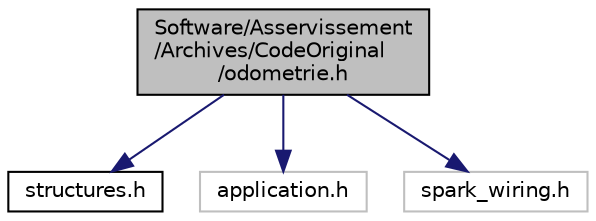 digraph "Software/Asservissement/Archives/CodeOriginal/odometrie.h"
{
  edge [fontname="Helvetica",fontsize="10",labelfontname="Helvetica",labelfontsize="10"];
  node [fontname="Helvetica",fontsize="10",shape=record];
  Node1 [label="Software/Asservissement\l/Archives/CodeOriginal\l/odometrie.h",height=0.2,width=0.4,color="black", fillcolor="grey75", style="filled" fontcolor="black"];
  Node1 -> Node2 [color="midnightblue",fontsize="10",style="solid",fontname="Helvetica"];
  Node2 [label="structures.h",height=0.2,width=0.4,color="black", fillcolor="white", style="filled",URL="$_code_original_2structures_8h.html"];
  Node1 -> Node3 [color="midnightblue",fontsize="10",style="solid",fontname="Helvetica"];
  Node3 [label="application.h",height=0.2,width=0.4,color="grey75", fillcolor="white", style="filled"];
  Node1 -> Node4 [color="midnightblue",fontsize="10",style="solid",fontname="Helvetica"];
  Node4 [label="spark_wiring.h",height=0.2,width=0.4,color="grey75", fillcolor="white", style="filled"];
}
